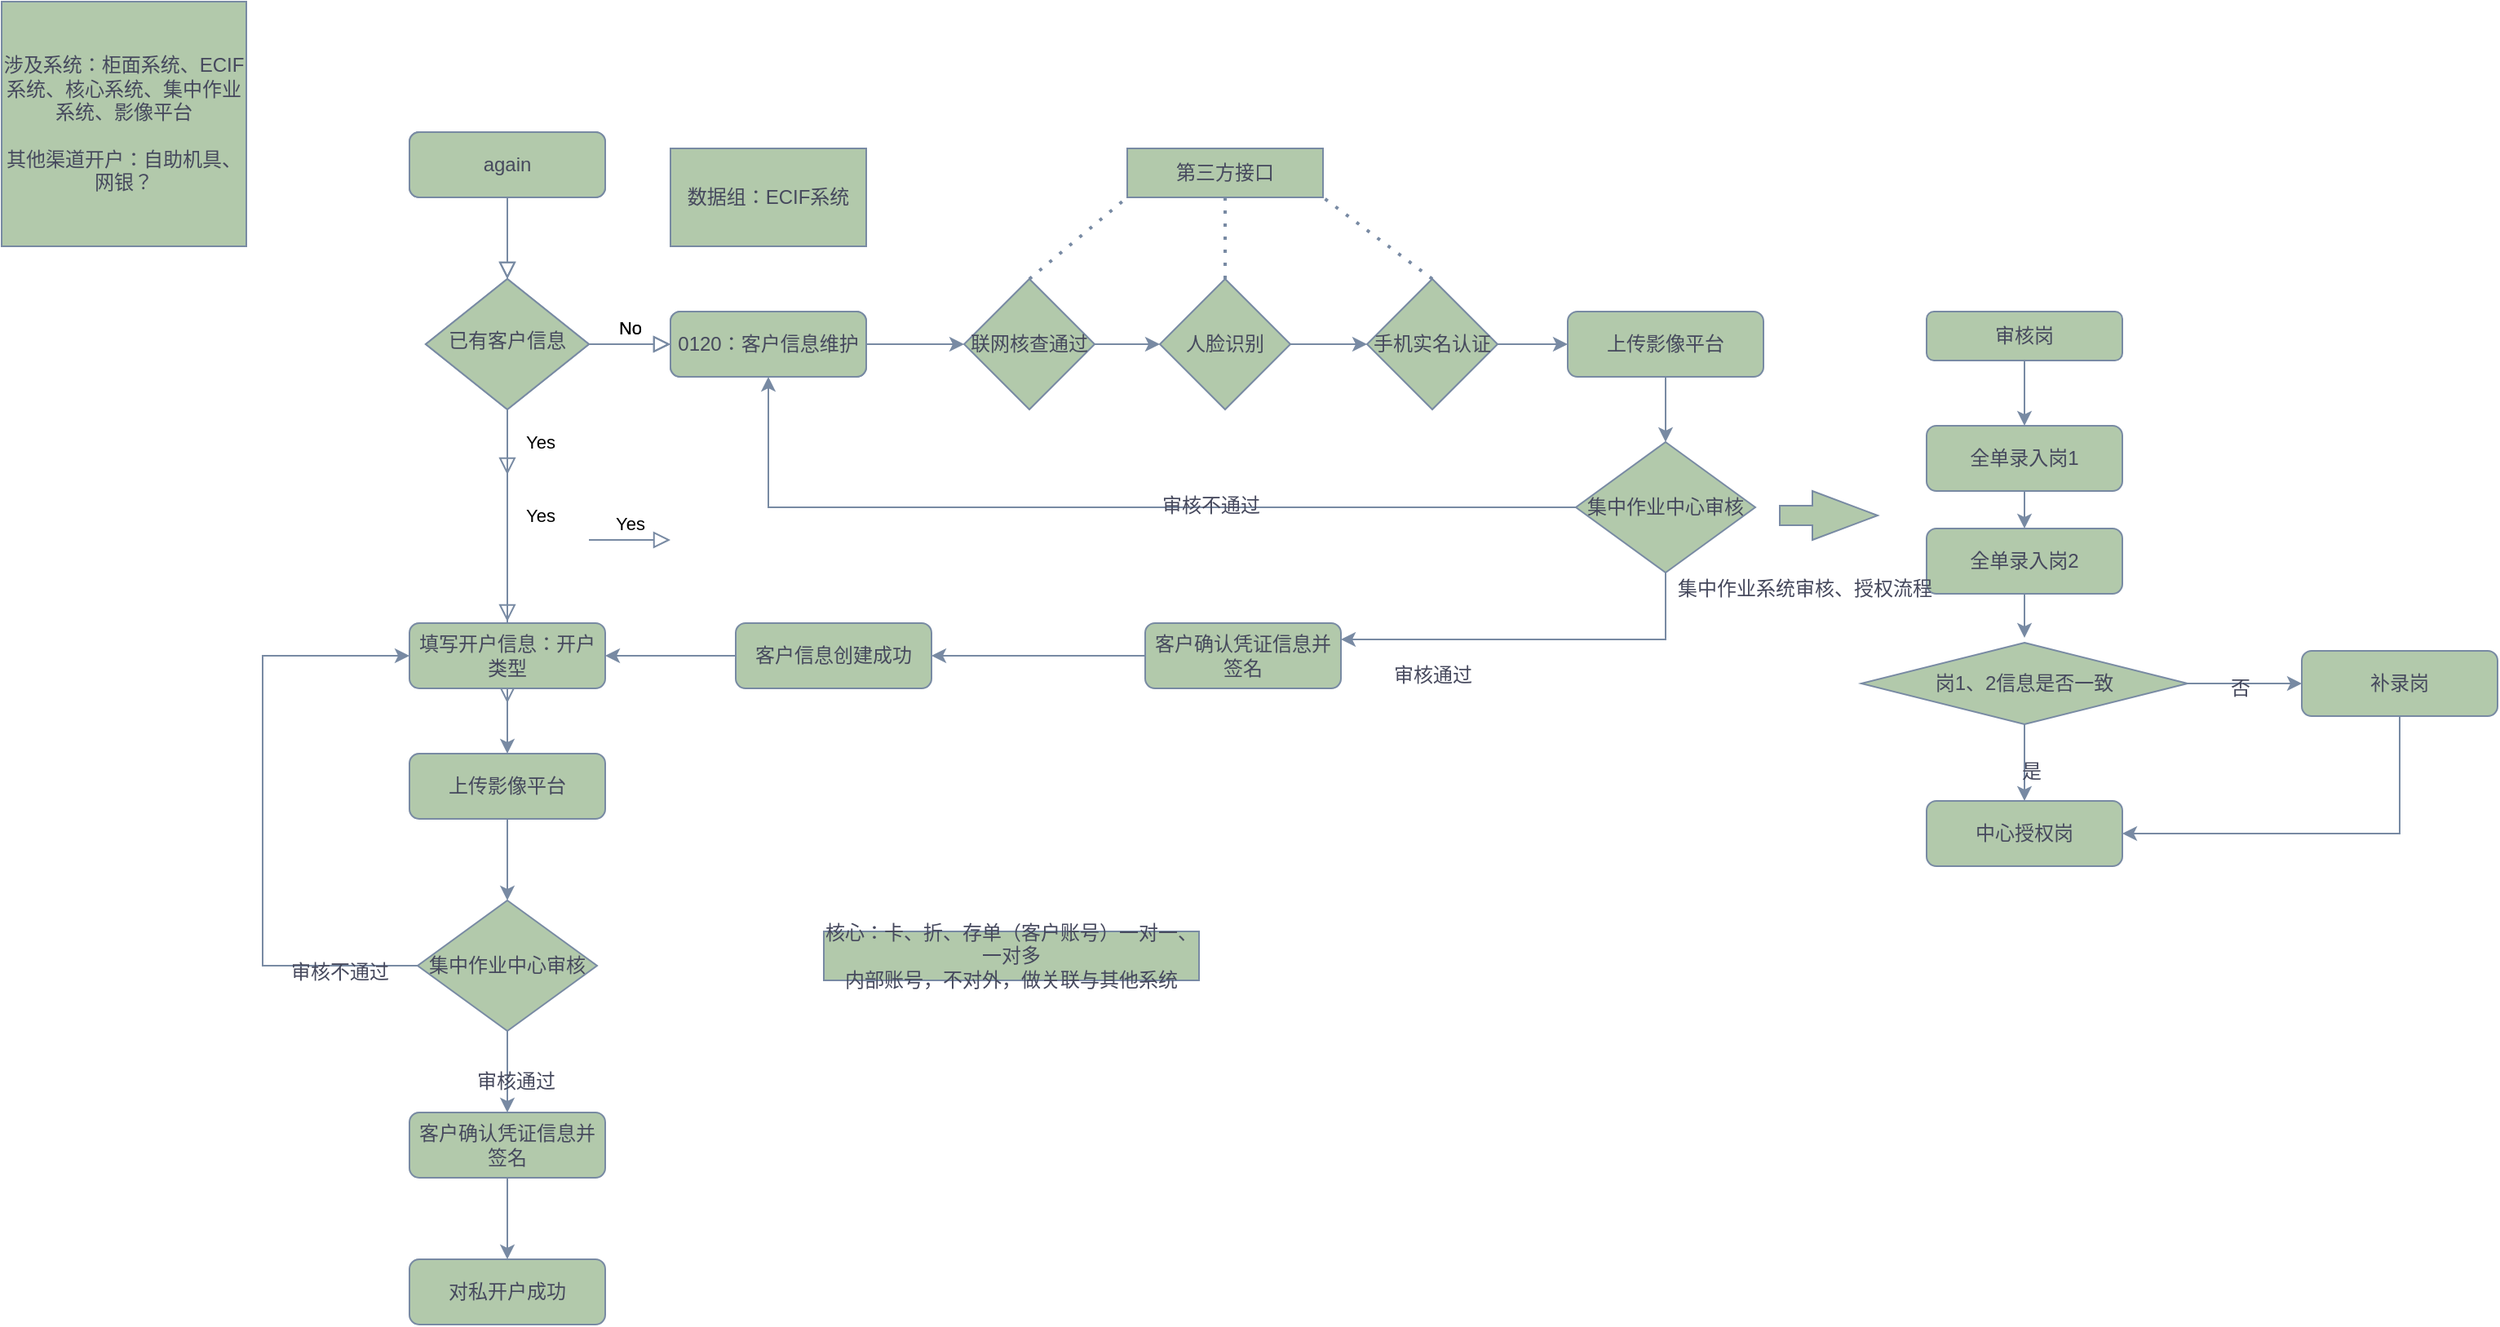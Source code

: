 <mxfile version="25.0.1">
  <diagram id="C5RBs43oDa-KdzZeNtuy" name="Page-1">
    <mxGraphModel dx="1853" dy="421" grid="1" gridSize="10" guides="1" tooltips="1" connect="1" arrows="1" fold="1" page="1" pageScale="1" pageWidth="827" pageHeight="1169" math="0" shadow="0">
      <root>
        <mxCell id="WIyWlLk6GJQsqaUBKTNV-0" />
        <mxCell id="WIyWlLk6GJQsqaUBKTNV-1" parent="WIyWlLk6GJQsqaUBKTNV-0" />
        <mxCell id="WIyWlLk6GJQsqaUBKTNV-2" value="" style="rounded=0;html=1;jettySize=auto;orthogonalLoop=1;fontSize=11;endArrow=block;endFill=0;endSize=8;strokeWidth=1;shadow=0;labelBackgroundColor=none;edgeStyle=orthogonalEdgeStyle;strokeColor=#788AA3;fontColor=default;" parent="WIyWlLk6GJQsqaUBKTNV-1" source="WIyWlLk6GJQsqaUBKTNV-3" target="WIyWlLk6GJQsqaUBKTNV-6" edge="1">
          <mxGeometry relative="1" as="geometry" />
        </mxCell>
        <mxCell id="WIyWlLk6GJQsqaUBKTNV-3" value="Lamp doesn&#39;t work" style="rounded=1;whiteSpace=wrap;html=1;fontSize=12;glass=0;strokeWidth=1;shadow=0;labelBackgroundColor=none;fillColor=#B2C9AB;strokeColor=#788AA3;fontColor=#46495D;" parent="WIyWlLk6GJQsqaUBKTNV-1" vertex="1">
          <mxGeometry x="160" y="80" width="120" height="40" as="geometry" />
        </mxCell>
        <mxCell id="WIyWlLk6GJQsqaUBKTNV-4" value="Yes" style="rounded=0;html=1;jettySize=auto;orthogonalLoop=1;fontSize=11;endArrow=block;endFill=0;endSize=8;strokeWidth=1;shadow=0;labelBackgroundColor=none;edgeStyle=orthogonalEdgeStyle;strokeColor=#788AA3;fontColor=default;" parent="WIyWlLk6GJQsqaUBKTNV-1" source="WIyWlLk6GJQsqaUBKTNV-6" edge="1">
          <mxGeometry y="20" relative="1" as="geometry">
            <mxPoint as="offset" />
            <mxPoint x="220" y="290" as="targetPoint" />
          </mxGeometry>
        </mxCell>
        <mxCell id="WIyWlLk6GJQsqaUBKTNV-5" value="No" style="edgeStyle=orthogonalEdgeStyle;rounded=0;html=1;jettySize=auto;orthogonalLoop=1;fontSize=11;endArrow=block;endFill=0;endSize=8;strokeWidth=1;shadow=0;labelBackgroundColor=none;strokeColor=#788AA3;fontColor=default;" parent="WIyWlLk6GJQsqaUBKTNV-1" source="WIyWlLk6GJQsqaUBKTNV-6" target="WIyWlLk6GJQsqaUBKTNV-7" edge="1">
          <mxGeometry y="10" relative="1" as="geometry">
            <mxPoint as="offset" />
          </mxGeometry>
        </mxCell>
        <mxCell id="WIyWlLk6GJQsqaUBKTNV-6" value="Lamp&lt;br&gt;plugged in?" style="rhombus;whiteSpace=wrap;html=1;shadow=0;fontFamily=Helvetica;fontSize=12;align=center;strokeWidth=1;spacing=6;spacingTop=-4;labelBackgroundColor=none;fillColor=#B2C9AB;strokeColor=#788AA3;fontColor=#46495D;" parent="WIyWlLk6GJQsqaUBKTNV-1" vertex="1">
          <mxGeometry x="170" y="170" width="100" height="80" as="geometry" />
        </mxCell>
        <mxCell id="WIyWlLk6GJQsqaUBKTNV-7" value="Plug in lamp" style="rounded=1;whiteSpace=wrap;html=1;fontSize=12;glass=0;strokeWidth=1;shadow=0;labelBackgroundColor=none;fillColor=#B2C9AB;strokeColor=#788AA3;fontColor=#46495D;" parent="WIyWlLk6GJQsqaUBKTNV-1" vertex="1">
          <mxGeometry x="320" y="190" width="120" height="40" as="geometry" />
        </mxCell>
        <mxCell id="WIyWlLk6GJQsqaUBKTNV-8" value="No" style="rounded=0;html=1;jettySize=auto;orthogonalLoop=1;fontSize=11;endArrow=block;endFill=0;endSize=8;strokeWidth=1;shadow=0;labelBackgroundColor=none;edgeStyle=orthogonalEdgeStyle;strokeColor=#788AA3;fontColor=default;" parent="WIyWlLk6GJQsqaUBKTNV-1" edge="1">
          <mxGeometry x="0.333" y="20" relative="1" as="geometry">
            <mxPoint as="offset" />
            <mxPoint x="220" y="370" as="sourcePoint" />
            <mxPoint x="220" y="430" as="targetPoint" />
          </mxGeometry>
        </mxCell>
        <mxCell id="WIyWlLk6GJQsqaUBKTNV-9" value="Yes" style="edgeStyle=orthogonalEdgeStyle;rounded=0;html=1;jettySize=auto;orthogonalLoop=1;fontSize=11;endArrow=block;endFill=0;endSize=8;strokeWidth=1;shadow=0;labelBackgroundColor=none;strokeColor=#788AA3;fontColor=default;" parent="WIyWlLk6GJQsqaUBKTNV-1" edge="1">
          <mxGeometry y="10" relative="1" as="geometry">
            <mxPoint as="offset" />
            <mxPoint x="270" y="330" as="sourcePoint" />
            <mxPoint x="320" y="330" as="targetPoint" />
          </mxGeometry>
        </mxCell>
        <mxCell id="YqYcUAopvHvmNUxCHAHt-0" value="" style="rounded=0;html=1;jettySize=auto;orthogonalLoop=1;fontSize=11;endArrow=block;endFill=0;endSize=8;strokeWidth=1;shadow=0;labelBackgroundColor=none;edgeStyle=orthogonalEdgeStyle;strokeColor=#788AA3;fontColor=default;" parent="WIyWlLk6GJQsqaUBKTNV-1" source="YqYcUAopvHvmNUxCHAHt-1" target="YqYcUAopvHvmNUxCHAHt-4" edge="1">
          <mxGeometry relative="1" as="geometry" />
        </mxCell>
        <mxCell id="YqYcUAopvHvmNUxCHAHt-1" value="again" style="rounded=1;whiteSpace=wrap;html=1;fontSize=12;glass=0;strokeWidth=1;shadow=0;labelBackgroundColor=none;fillColor=#B2C9AB;strokeColor=#788AA3;fontColor=#46495D;" parent="WIyWlLk6GJQsqaUBKTNV-1" vertex="1">
          <mxGeometry x="160" y="80" width="120" height="40" as="geometry" />
        </mxCell>
        <mxCell id="YqYcUAopvHvmNUxCHAHt-2" value="Yes" style="rounded=0;html=1;jettySize=auto;orthogonalLoop=1;fontSize=11;endArrow=block;endFill=0;endSize=8;strokeWidth=1;shadow=0;labelBackgroundColor=none;edgeStyle=orthogonalEdgeStyle;strokeColor=#788AA3;fontColor=default;" parent="WIyWlLk6GJQsqaUBKTNV-1" source="YqYcUAopvHvmNUxCHAHt-4" edge="1">
          <mxGeometry y="20" relative="1" as="geometry">
            <mxPoint as="offset" />
            <mxPoint x="220" y="380" as="targetPoint" />
          </mxGeometry>
        </mxCell>
        <mxCell id="YqYcUAopvHvmNUxCHAHt-3" value="No" style="edgeStyle=orthogonalEdgeStyle;rounded=0;html=1;jettySize=auto;orthogonalLoop=1;fontSize=11;endArrow=block;endFill=0;endSize=8;strokeWidth=1;shadow=0;labelBackgroundColor=none;strokeColor=#788AA3;fontColor=default;" parent="WIyWlLk6GJQsqaUBKTNV-1" source="YqYcUAopvHvmNUxCHAHt-4" target="YqYcUAopvHvmNUxCHAHt-6" edge="1">
          <mxGeometry y="10" relative="1" as="geometry">
            <mxPoint as="offset" />
          </mxGeometry>
        </mxCell>
        <mxCell id="YqYcUAopvHvmNUxCHAHt-4" value="已有客户信息" style="rhombus;whiteSpace=wrap;html=1;shadow=0;fontFamily=Helvetica;fontSize=12;align=center;strokeWidth=1;spacing=6;spacingTop=-4;labelBackgroundColor=none;fillColor=#B2C9AB;strokeColor=#788AA3;fontColor=#46495D;" parent="WIyWlLk6GJQsqaUBKTNV-1" vertex="1">
          <mxGeometry x="170" y="170" width="100" height="80" as="geometry" />
        </mxCell>
        <mxCell id="YqYcUAopvHvmNUxCHAHt-5" style="edgeStyle=orthogonalEdgeStyle;rounded=0;orthogonalLoop=1;jettySize=auto;html=1;exitX=1;exitY=0.5;exitDx=0;exitDy=0;labelBackgroundColor=none;strokeColor=#788AA3;fontColor=default;" parent="WIyWlLk6GJQsqaUBKTNV-1" source="YqYcUAopvHvmNUxCHAHt-6" target="YqYcUAopvHvmNUxCHAHt-12" edge="1">
          <mxGeometry relative="1" as="geometry" />
        </mxCell>
        <mxCell id="YqYcUAopvHvmNUxCHAHt-6" value="0120：客户信息维护" style="rounded=1;whiteSpace=wrap;html=1;fontSize=12;glass=0;strokeWidth=1;shadow=0;labelBackgroundColor=none;fillColor=#B2C9AB;strokeColor=#788AA3;fontColor=#46495D;" parent="WIyWlLk6GJQsqaUBKTNV-1" vertex="1">
          <mxGeometry x="320" y="190" width="120" height="40" as="geometry" />
        </mxCell>
        <mxCell id="YqYcUAopvHvmNUxCHAHt-7" style="edgeStyle=orthogonalEdgeStyle;rounded=0;orthogonalLoop=1;jettySize=auto;html=1;entryX=0.5;entryY=0;entryDx=0;entryDy=0;labelBackgroundColor=none;strokeColor=#788AA3;fontColor=default;" parent="WIyWlLk6GJQsqaUBKTNV-1" source="YqYcUAopvHvmNUxCHAHt-8" target="YqYcUAopvHvmNUxCHAHt-22" edge="1">
          <mxGeometry relative="1" as="geometry" />
        </mxCell>
        <mxCell id="YqYcUAopvHvmNUxCHAHt-8" value="上传影像平台" style="rounded=1;whiteSpace=wrap;html=1;fontSize=12;glass=0;strokeWidth=1;shadow=0;labelBackgroundColor=none;fillColor=#B2C9AB;strokeColor=#788AA3;fontColor=#46495D;" parent="WIyWlLk6GJQsqaUBKTNV-1" vertex="1">
          <mxGeometry x="870" y="190" width="120" height="40" as="geometry" />
        </mxCell>
        <mxCell id="YqYcUAopvHvmNUxCHAHt-9" style="edgeStyle=orthogonalEdgeStyle;rounded=0;orthogonalLoop=1;jettySize=auto;html=1;exitX=0.5;exitY=1;exitDx=0;exitDy=0;entryX=0.5;entryY=0;entryDx=0;entryDy=0;labelBackgroundColor=none;strokeColor=#788AA3;fontColor=default;" parent="WIyWlLk6GJQsqaUBKTNV-1" source="YqYcUAopvHvmNUxCHAHt-10" target="YqYcUAopvHvmNUxCHAHt-40" edge="1">
          <mxGeometry relative="1" as="geometry" />
        </mxCell>
        <mxCell id="YqYcUAopvHvmNUxCHAHt-10" value="填写开户信息：开户类型" style="rounded=1;whiteSpace=wrap;html=1;fontSize=12;glass=0;strokeWidth=1;shadow=0;labelBackgroundColor=none;fillColor=#B2C9AB;strokeColor=#788AA3;fontColor=#46495D;" parent="WIyWlLk6GJQsqaUBKTNV-1" vertex="1">
          <mxGeometry x="160" y="381" width="120" height="40" as="geometry" />
        </mxCell>
        <mxCell id="YqYcUAopvHvmNUxCHAHt-11" style="edgeStyle=orthogonalEdgeStyle;rounded=0;orthogonalLoop=1;jettySize=auto;html=1;exitX=1;exitY=0.5;exitDx=0;exitDy=0;entryX=0;entryY=0.5;entryDx=0;entryDy=0;labelBackgroundColor=none;strokeColor=#788AA3;fontColor=default;" parent="WIyWlLk6GJQsqaUBKTNV-1" source="YqYcUAopvHvmNUxCHAHt-12" target="YqYcUAopvHvmNUxCHAHt-14" edge="1">
          <mxGeometry relative="1" as="geometry" />
        </mxCell>
        <mxCell id="YqYcUAopvHvmNUxCHAHt-12" value="联网核查通过" style="rhombus;whiteSpace=wrap;html=1;labelBackgroundColor=none;fillColor=#B2C9AB;strokeColor=#788AA3;fontColor=#46495D;" parent="WIyWlLk6GJQsqaUBKTNV-1" vertex="1">
          <mxGeometry x="500" y="170" width="80" height="80" as="geometry" />
        </mxCell>
        <mxCell id="YqYcUAopvHvmNUxCHAHt-13" style="edgeStyle=orthogonalEdgeStyle;rounded=0;orthogonalLoop=1;jettySize=auto;html=1;exitX=1;exitY=0.5;exitDx=0;exitDy=0;entryX=0;entryY=0.5;entryDx=0;entryDy=0;labelBackgroundColor=none;strokeColor=#788AA3;fontColor=default;" parent="WIyWlLk6GJQsqaUBKTNV-1" source="YqYcUAopvHvmNUxCHAHt-14" target="YqYcUAopvHvmNUxCHAHt-16" edge="1">
          <mxGeometry relative="1" as="geometry" />
        </mxCell>
        <mxCell id="YqYcUAopvHvmNUxCHAHt-14" value="人脸识别" style="rhombus;whiteSpace=wrap;html=1;labelBackgroundColor=none;fillColor=#B2C9AB;strokeColor=#788AA3;fontColor=#46495D;" parent="WIyWlLk6GJQsqaUBKTNV-1" vertex="1">
          <mxGeometry x="620" y="170" width="80" height="80" as="geometry" />
        </mxCell>
        <mxCell id="YqYcUAopvHvmNUxCHAHt-15" style="edgeStyle=orthogonalEdgeStyle;rounded=0;orthogonalLoop=1;jettySize=auto;html=1;labelBackgroundColor=none;strokeColor=#788AA3;fontColor=default;" parent="WIyWlLk6GJQsqaUBKTNV-1" source="YqYcUAopvHvmNUxCHAHt-16" target="YqYcUAopvHvmNUxCHAHt-8" edge="1">
          <mxGeometry relative="1" as="geometry" />
        </mxCell>
        <mxCell id="YqYcUAopvHvmNUxCHAHt-16" value="手机实名认证" style="rhombus;whiteSpace=wrap;html=1;labelBackgroundColor=none;fillColor=#B2C9AB;strokeColor=#788AA3;fontColor=#46495D;" parent="WIyWlLk6GJQsqaUBKTNV-1" vertex="1">
          <mxGeometry x="747" y="170" width="80" height="80" as="geometry" />
        </mxCell>
        <mxCell id="YqYcUAopvHvmNUxCHAHt-17" value="数据组：ECIF系统" style="rounded=0;whiteSpace=wrap;html=1;labelBackgroundColor=none;fillColor=#B2C9AB;strokeColor=#788AA3;fontColor=#46495D;" parent="WIyWlLk6GJQsqaUBKTNV-1" vertex="1">
          <mxGeometry x="320" y="90" width="120" height="60" as="geometry" />
        </mxCell>
        <mxCell id="YqYcUAopvHvmNUxCHAHt-18" value="第三方接口" style="rounded=0;whiteSpace=wrap;html=1;labelBackgroundColor=none;fillColor=#B2C9AB;strokeColor=#788AA3;fontColor=#46495D;" parent="WIyWlLk6GJQsqaUBKTNV-1" vertex="1">
          <mxGeometry x="600" y="90" width="120" height="30" as="geometry" />
        </mxCell>
        <mxCell id="YqYcUAopvHvmNUxCHAHt-19" value="核心：卡、折、存单（客户账号）一对一、一对多&lt;br&gt;内部账号，不对外，做关联与其他系统" style="rounded=0;whiteSpace=wrap;html=1;labelBackgroundColor=none;fillColor=#B2C9AB;strokeColor=#788AA3;fontColor=#46495D;" parent="WIyWlLk6GJQsqaUBKTNV-1" vertex="1">
          <mxGeometry x="414" y="570" width="230" height="30" as="geometry" />
        </mxCell>
        <mxCell id="YqYcUAopvHvmNUxCHAHt-20" style="edgeStyle=orthogonalEdgeStyle;rounded=0;orthogonalLoop=1;jettySize=auto;html=1;entryX=0.5;entryY=1;entryDx=0;entryDy=0;labelBackgroundColor=none;strokeColor=#788AA3;fontColor=default;" parent="WIyWlLk6GJQsqaUBKTNV-1" source="YqYcUAopvHvmNUxCHAHt-22" target="YqYcUAopvHvmNUxCHAHt-6" edge="1">
          <mxGeometry relative="1" as="geometry" />
        </mxCell>
        <mxCell id="YqYcUAopvHvmNUxCHAHt-21" style="edgeStyle=orthogonalEdgeStyle;rounded=0;orthogonalLoop=1;jettySize=auto;html=1;exitX=0.5;exitY=1;exitDx=0;exitDy=0;entryX=1;entryY=0.25;entryDx=0;entryDy=0;labelBackgroundColor=none;strokeColor=#788AA3;fontColor=default;" parent="WIyWlLk6GJQsqaUBKTNV-1" source="YqYcUAopvHvmNUxCHAHt-22" target="YqYcUAopvHvmNUxCHAHt-52" edge="1">
          <mxGeometry relative="1" as="geometry">
            <mxPoint x="400" y="530" as="targetPoint" />
          </mxGeometry>
        </mxCell>
        <mxCell id="YqYcUAopvHvmNUxCHAHt-22" value="集中作业中心审核" style="rhombus;whiteSpace=wrap;html=1;labelBackgroundColor=none;fillColor=#B2C9AB;strokeColor=#788AA3;fontColor=#46495D;" parent="WIyWlLk6GJQsqaUBKTNV-1" vertex="1">
          <mxGeometry x="875" y="270" width="110" height="80" as="geometry" />
        </mxCell>
        <mxCell id="YqYcUAopvHvmNUxCHAHt-23" value="审核不通过" style="text;html=1;align=center;verticalAlign=middle;resizable=0;points=[];autosize=1;labelBackgroundColor=none;fontColor=#46495D;" parent="WIyWlLk6GJQsqaUBKTNV-1" vertex="1">
          <mxGeometry x="611" y="299" width="80" height="20" as="geometry" />
        </mxCell>
        <mxCell id="YqYcUAopvHvmNUxCHAHt-24" value="审核通过" style="text;html=1;align=center;verticalAlign=middle;resizable=0;points=[];autosize=1;labelBackgroundColor=none;fontColor=#46495D;" parent="WIyWlLk6GJQsqaUBKTNV-1" vertex="1">
          <mxGeometry x="757" y="403" width="60" height="20" as="geometry" />
        </mxCell>
        <mxCell id="YqYcUAopvHvmNUxCHAHt-25" style="edgeStyle=orthogonalEdgeStyle;rounded=0;orthogonalLoop=1;jettySize=auto;html=1;entryX=0.5;entryY=0;entryDx=0;entryDy=0;labelBackgroundColor=none;strokeColor=#788AA3;fontColor=default;" parent="WIyWlLk6GJQsqaUBKTNV-1" source="YqYcUAopvHvmNUxCHAHt-26" target="YqYcUAopvHvmNUxCHAHt-28" edge="1">
          <mxGeometry relative="1" as="geometry" />
        </mxCell>
        <mxCell id="YqYcUAopvHvmNUxCHAHt-26" value="审核岗" style="rounded=1;whiteSpace=wrap;html=1;fontSize=12;glass=0;strokeWidth=1;shadow=0;labelBackgroundColor=none;fillColor=#B2C9AB;strokeColor=#788AA3;fontColor=#46495D;" parent="WIyWlLk6GJQsqaUBKTNV-1" vertex="1">
          <mxGeometry x="1090" y="190" width="120" height="30" as="geometry" />
        </mxCell>
        <mxCell id="YqYcUAopvHvmNUxCHAHt-27" style="edgeStyle=orthogonalEdgeStyle;rounded=0;orthogonalLoop=1;jettySize=auto;html=1;entryX=0.5;entryY=0;entryDx=0;entryDy=0;labelBackgroundColor=none;strokeColor=#788AA3;fontColor=default;" parent="WIyWlLk6GJQsqaUBKTNV-1" source="YqYcUAopvHvmNUxCHAHt-28" target="YqYcUAopvHvmNUxCHAHt-30" edge="1">
          <mxGeometry relative="1" as="geometry" />
        </mxCell>
        <mxCell id="YqYcUAopvHvmNUxCHAHt-28" value="全单录入岗1" style="rounded=1;whiteSpace=wrap;html=1;fontSize=12;glass=0;strokeWidth=1;shadow=0;labelBackgroundColor=none;fillColor=#B2C9AB;strokeColor=#788AA3;fontColor=#46495D;" parent="WIyWlLk6GJQsqaUBKTNV-1" vertex="1">
          <mxGeometry x="1090" y="260" width="120" height="40" as="geometry" />
        </mxCell>
        <mxCell id="YqYcUAopvHvmNUxCHAHt-29" style="edgeStyle=orthogonalEdgeStyle;rounded=0;orthogonalLoop=1;jettySize=auto;html=1;labelBackgroundColor=none;strokeColor=#788AA3;fontColor=default;" parent="WIyWlLk6GJQsqaUBKTNV-1" source="YqYcUAopvHvmNUxCHAHt-30" edge="1">
          <mxGeometry relative="1" as="geometry">
            <mxPoint x="1150" y="390" as="targetPoint" />
          </mxGeometry>
        </mxCell>
        <mxCell id="YqYcUAopvHvmNUxCHAHt-30" value="全单录入岗2" style="rounded=1;whiteSpace=wrap;html=1;fontSize=12;glass=0;strokeWidth=1;shadow=0;labelBackgroundColor=none;fillColor=#B2C9AB;strokeColor=#788AA3;fontColor=#46495D;" parent="WIyWlLk6GJQsqaUBKTNV-1" vertex="1">
          <mxGeometry x="1090" y="323" width="120" height="40" as="geometry" />
        </mxCell>
        <mxCell id="YqYcUAopvHvmNUxCHAHt-31" value="中心授权岗" style="rounded=1;whiteSpace=wrap;html=1;fontSize=12;glass=0;strokeWidth=1;shadow=0;labelBackgroundColor=none;fillColor=#B2C9AB;strokeColor=#788AA3;fontColor=#46495D;" parent="WIyWlLk6GJQsqaUBKTNV-1" vertex="1">
          <mxGeometry x="1090" y="490" width="120" height="40" as="geometry" />
        </mxCell>
        <mxCell id="YqYcUAopvHvmNUxCHAHt-32" style="edgeStyle=orthogonalEdgeStyle;rounded=0;orthogonalLoop=1;jettySize=auto;html=1;entryX=0.5;entryY=0;entryDx=0;entryDy=0;labelBackgroundColor=none;strokeColor=#788AA3;fontColor=default;" parent="WIyWlLk6GJQsqaUBKTNV-1" source="YqYcUAopvHvmNUxCHAHt-34" target="YqYcUAopvHvmNUxCHAHt-31" edge="1">
          <mxGeometry relative="1" as="geometry" />
        </mxCell>
        <mxCell id="YqYcUAopvHvmNUxCHAHt-33" style="edgeStyle=orthogonalEdgeStyle;rounded=0;orthogonalLoop=1;jettySize=auto;html=1;entryX=0;entryY=0.5;entryDx=0;entryDy=0;labelBackgroundColor=none;strokeColor=#788AA3;fontColor=default;" parent="WIyWlLk6GJQsqaUBKTNV-1" source="YqYcUAopvHvmNUxCHAHt-34" target="YqYcUAopvHvmNUxCHAHt-37" edge="1">
          <mxGeometry relative="1" as="geometry" />
        </mxCell>
        <mxCell id="YqYcUAopvHvmNUxCHAHt-34" value="岗1、2信息是否一致" style="rhombus;whiteSpace=wrap;html=1;labelBackgroundColor=none;fillColor=#B2C9AB;strokeColor=#788AA3;fontColor=#46495D;" parent="WIyWlLk6GJQsqaUBKTNV-1" vertex="1">
          <mxGeometry x="1050" y="393" width="200" height="50" as="geometry" />
        </mxCell>
        <mxCell id="YqYcUAopvHvmNUxCHAHt-35" value="是" style="text;html=1;align=center;verticalAlign=middle;resizable=0;points=[];autosize=1;labelBackgroundColor=none;fontColor=#46495D;" parent="WIyWlLk6GJQsqaUBKTNV-1" vertex="1">
          <mxGeometry x="1139" y="462" width="30" height="20" as="geometry" />
        </mxCell>
        <mxCell id="YqYcUAopvHvmNUxCHAHt-36" style="edgeStyle=orthogonalEdgeStyle;rounded=0;orthogonalLoop=1;jettySize=auto;html=1;exitX=0.5;exitY=1;exitDx=0;exitDy=0;entryX=1;entryY=0.5;entryDx=0;entryDy=0;labelBackgroundColor=none;strokeColor=#788AA3;fontColor=default;" parent="WIyWlLk6GJQsqaUBKTNV-1" source="YqYcUAopvHvmNUxCHAHt-37" target="YqYcUAopvHvmNUxCHAHt-31" edge="1">
          <mxGeometry relative="1" as="geometry">
            <mxPoint x="1230" y="520" as="targetPoint" />
          </mxGeometry>
        </mxCell>
        <mxCell id="YqYcUAopvHvmNUxCHAHt-37" value="补录岗" style="rounded=1;whiteSpace=wrap;html=1;fontSize=12;glass=0;strokeWidth=1;shadow=0;labelBackgroundColor=none;fillColor=#B2C9AB;strokeColor=#788AA3;fontColor=#46495D;" parent="WIyWlLk6GJQsqaUBKTNV-1" vertex="1">
          <mxGeometry x="1320" y="398" width="120" height="40" as="geometry" />
        </mxCell>
        <mxCell id="YqYcUAopvHvmNUxCHAHt-38" value="否" style="text;html=1;align=center;verticalAlign=middle;resizable=0;points=[];autosize=1;labelBackgroundColor=none;fontColor=#46495D;" parent="WIyWlLk6GJQsqaUBKTNV-1" vertex="1">
          <mxGeometry x="1267" y="411" width="30" height="20" as="geometry" />
        </mxCell>
        <mxCell id="YqYcUAopvHvmNUxCHAHt-39" style="edgeStyle=orthogonalEdgeStyle;rounded=0;orthogonalLoop=1;jettySize=auto;html=1;exitX=0.5;exitY=1;exitDx=0;exitDy=0;entryX=0.5;entryY=0;entryDx=0;entryDy=0;labelBackgroundColor=none;strokeColor=#788AA3;fontColor=default;" parent="WIyWlLk6GJQsqaUBKTNV-1" source="YqYcUAopvHvmNUxCHAHt-40" target="YqYcUAopvHvmNUxCHAHt-43" edge="1">
          <mxGeometry relative="1" as="geometry" />
        </mxCell>
        <mxCell id="YqYcUAopvHvmNUxCHAHt-40" value="上传影像平台" style="rounded=1;whiteSpace=wrap;html=1;fontSize=12;glass=0;strokeWidth=1;shadow=0;labelBackgroundColor=none;fillColor=#B2C9AB;strokeColor=#788AA3;fontColor=#46495D;" parent="WIyWlLk6GJQsqaUBKTNV-1" vertex="1">
          <mxGeometry x="160" y="461" width="120" height="40" as="geometry" />
        </mxCell>
        <mxCell id="YqYcUAopvHvmNUxCHAHt-41" style="edgeStyle=orthogonalEdgeStyle;rounded=0;orthogonalLoop=1;jettySize=auto;html=1;exitX=0.5;exitY=1;exitDx=0;exitDy=0;entryX=0.5;entryY=0;entryDx=0;entryDy=0;labelBackgroundColor=none;strokeColor=#788AA3;fontColor=default;" parent="WIyWlLk6GJQsqaUBKTNV-1" source="YqYcUAopvHvmNUxCHAHt-43" target="YqYcUAopvHvmNUxCHAHt-46" edge="1">
          <mxGeometry relative="1" as="geometry" />
        </mxCell>
        <mxCell id="YqYcUAopvHvmNUxCHAHt-42" style="edgeStyle=orthogonalEdgeStyle;rounded=0;orthogonalLoop=1;jettySize=auto;html=1;entryX=0;entryY=0.5;entryDx=0;entryDy=0;labelBackgroundColor=none;strokeColor=#788AA3;fontColor=default;" parent="WIyWlLk6GJQsqaUBKTNV-1" source="YqYcUAopvHvmNUxCHAHt-43" target="YqYcUAopvHvmNUxCHAHt-10" edge="1">
          <mxGeometry relative="1" as="geometry">
            <Array as="points">
              <mxPoint x="70" y="591" />
              <mxPoint x="70" y="401" />
            </Array>
          </mxGeometry>
        </mxCell>
        <mxCell id="YqYcUAopvHvmNUxCHAHt-43" value="集中作业中心审核" style="rhombus;whiteSpace=wrap;html=1;labelBackgroundColor=none;fillColor=#B2C9AB;strokeColor=#788AA3;fontColor=#46495D;" parent="WIyWlLk6GJQsqaUBKTNV-1" vertex="1">
          <mxGeometry x="165" y="551" width="110" height="80" as="geometry" />
        </mxCell>
        <mxCell id="YqYcUAopvHvmNUxCHAHt-44" value="对私开户成功" style="rounded=1;whiteSpace=wrap;html=1;fontSize=12;glass=0;strokeWidth=1;shadow=0;labelBackgroundColor=none;fillColor=#B2C9AB;strokeColor=#788AA3;fontColor=#46495D;" parent="WIyWlLk6GJQsqaUBKTNV-1" vertex="1">
          <mxGeometry x="160" y="771" width="120" height="40" as="geometry" />
        </mxCell>
        <mxCell id="YqYcUAopvHvmNUxCHAHt-45" style="edgeStyle=orthogonalEdgeStyle;rounded=0;orthogonalLoop=1;jettySize=auto;html=1;entryX=0.5;entryY=0;entryDx=0;entryDy=0;labelBackgroundColor=none;strokeColor=#788AA3;fontColor=default;" parent="WIyWlLk6GJQsqaUBKTNV-1" source="YqYcUAopvHvmNUxCHAHt-46" target="YqYcUAopvHvmNUxCHAHt-44" edge="1">
          <mxGeometry relative="1" as="geometry" />
        </mxCell>
        <mxCell id="YqYcUAopvHvmNUxCHAHt-46" value="客户确认凭证信息并签名" style="rounded=1;whiteSpace=wrap;html=1;fontSize=12;glass=0;strokeWidth=1;shadow=0;labelBackgroundColor=none;fillColor=#B2C9AB;strokeColor=#788AA3;fontColor=#46495D;" parent="WIyWlLk6GJQsqaUBKTNV-1" vertex="1">
          <mxGeometry x="160" y="681" width="120" height="40" as="geometry" />
        </mxCell>
        <mxCell id="YqYcUAopvHvmNUxCHAHt-47" value="审核通过" style="text;html=1;align=center;verticalAlign=middle;resizable=0;points=[];autosize=1;labelBackgroundColor=none;fontColor=#46495D;" parent="WIyWlLk6GJQsqaUBKTNV-1" vertex="1">
          <mxGeometry x="195" y="652" width="60" height="20" as="geometry" />
        </mxCell>
        <mxCell id="YqYcUAopvHvmNUxCHAHt-48" value="审核不通过" style="text;html=1;align=center;verticalAlign=middle;resizable=0;points=[];autosize=1;labelBackgroundColor=none;fontColor=#46495D;" parent="WIyWlLk6GJQsqaUBKTNV-1" vertex="1">
          <mxGeometry x="77" y="585" width="80" height="20" as="geometry" />
        </mxCell>
        <mxCell id="YqYcUAopvHvmNUxCHAHt-49" style="edgeStyle=orthogonalEdgeStyle;rounded=0;orthogonalLoop=1;jettySize=auto;html=1;entryX=1;entryY=0.5;entryDx=0;entryDy=0;labelBackgroundColor=none;strokeColor=#788AA3;fontColor=default;" parent="WIyWlLk6GJQsqaUBKTNV-1" source="YqYcUAopvHvmNUxCHAHt-50" target="YqYcUAopvHvmNUxCHAHt-10" edge="1">
          <mxGeometry relative="1" as="geometry">
            <mxPoint x="290" y="401" as="targetPoint" />
          </mxGeometry>
        </mxCell>
        <mxCell id="YqYcUAopvHvmNUxCHAHt-50" value="客户信息创建成功" style="rounded=1;whiteSpace=wrap;html=1;fontSize=12;glass=0;strokeWidth=1;shadow=0;labelBackgroundColor=none;fillColor=#B2C9AB;strokeColor=#788AA3;fontColor=#46495D;" parent="WIyWlLk6GJQsqaUBKTNV-1" vertex="1">
          <mxGeometry x="360" y="381" width="120" height="40" as="geometry" />
        </mxCell>
        <mxCell id="YqYcUAopvHvmNUxCHAHt-51" style="edgeStyle=orthogonalEdgeStyle;rounded=0;orthogonalLoop=1;jettySize=auto;html=1;entryX=1;entryY=0.5;entryDx=0;entryDy=0;labelBackgroundColor=none;strokeColor=#788AA3;fontColor=default;" parent="WIyWlLk6GJQsqaUBKTNV-1" source="YqYcUAopvHvmNUxCHAHt-52" target="YqYcUAopvHvmNUxCHAHt-50" edge="1">
          <mxGeometry relative="1" as="geometry">
            <Array as="points">
              <mxPoint x="490" y="401" />
              <mxPoint x="490" y="401" />
            </Array>
          </mxGeometry>
        </mxCell>
        <mxCell id="YqYcUAopvHvmNUxCHAHt-52" value="客户确认凭证信息并签名" style="rounded=1;whiteSpace=wrap;html=1;fontSize=12;glass=0;strokeWidth=1;shadow=0;labelBackgroundColor=none;fillColor=#B2C9AB;strokeColor=#788AA3;fontColor=#46495D;" parent="WIyWlLk6GJQsqaUBKTNV-1" vertex="1">
          <mxGeometry x="611" y="381" width="120" height="40" as="geometry" />
        </mxCell>
        <mxCell id="YqYcUAopvHvmNUxCHAHt-53" value="" style="html=1;shadow=0;dashed=0;align=center;verticalAlign=middle;shape=mxgraph.arrows2.arrow;dy=0.6;dx=40;notch=0;labelBackgroundColor=none;fillColor=#B2C9AB;strokeColor=#788AA3;fontColor=#46495D;" parent="WIyWlLk6GJQsqaUBKTNV-1" vertex="1">
          <mxGeometry x="1000" y="300" width="60" height="30" as="geometry" />
        </mxCell>
        <mxCell id="YqYcUAopvHvmNUxCHAHt-54" value="集中作业系统审核、授权流程" style="text;html=1;align=center;verticalAlign=middle;resizable=0;points=[];autosize=1;labelBackgroundColor=none;fontColor=#46495D;" parent="WIyWlLk6GJQsqaUBKTNV-1" vertex="1">
          <mxGeometry x="930" y="350" width="170" height="20" as="geometry" />
        </mxCell>
        <mxCell id="YqYcUAopvHvmNUxCHAHt-55" value="涉及系统：柜面系统、ECIF系统、核心系统、集中作业系统、影像平台&lt;br&gt;&lt;br&gt;其他渠道开户：自助机具、网银？" style="whiteSpace=wrap;html=1;aspect=fixed;labelBackgroundColor=none;fillColor=#B2C9AB;strokeColor=#788AA3;fontColor=#46495D;" parent="WIyWlLk6GJQsqaUBKTNV-1" vertex="1">
          <mxGeometry x="-90" width="150" height="150" as="geometry" />
        </mxCell>
        <mxCell id="YqYcUAopvHvmNUxCHAHt-56" value="" style="endArrow=none;dashed=1;html=1;dashPattern=1 3;strokeWidth=2;entryX=0;entryY=1;entryDx=0;entryDy=0;labelBackgroundColor=none;strokeColor=#788AA3;fontColor=default;" parent="WIyWlLk6GJQsqaUBKTNV-1" target="YqYcUAopvHvmNUxCHAHt-18" edge="1">
          <mxGeometry width="50" height="50" relative="1" as="geometry">
            <mxPoint x="540" y="170" as="sourcePoint" />
            <mxPoint x="590" y="120" as="targetPoint" />
          </mxGeometry>
        </mxCell>
        <mxCell id="YqYcUAopvHvmNUxCHAHt-57" value="" style="endArrow=none;dashed=1;html=1;dashPattern=1 3;strokeWidth=2;entryX=0.5;entryY=1;entryDx=0;entryDy=0;exitX=0.5;exitY=0;exitDx=0;exitDy=0;labelBackgroundColor=none;strokeColor=#788AA3;fontColor=default;" parent="WIyWlLk6GJQsqaUBKTNV-1" source="YqYcUAopvHvmNUxCHAHt-14" target="YqYcUAopvHvmNUxCHAHt-18" edge="1">
          <mxGeometry width="50" height="50" relative="1" as="geometry">
            <mxPoint x="550" y="180" as="sourcePoint" />
            <mxPoint x="610" y="130" as="targetPoint" />
          </mxGeometry>
        </mxCell>
        <mxCell id="YqYcUAopvHvmNUxCHAHt-58" value="" style="endArrow=none;dashed=1;html=1;dashPattern=1 3;strokeWidth=2;entryX=1;entryY=1;entryDx=0;entryDy=0;exitX=0.5;exitY=0;exitDx=0;exitDy=0;labelBackgroundColor=none;strokeColor=#788AA3;fontColor=default;" parent="WIyWlLk6GJQsqaUBKTNV-1" source="YqYcUAopvHvmNUxCHAHt-16" target="YqYcUAopvHvmNUxCHAHt-18" edge="1">
          <mxGeometry width="50" height="50" relative="1" as="geometry">
            <mxPoint x="560" y="190" as="sourcePoint" />
            <mxPoint x="620" y="140" as="targetPoint" />
          </mxGeometry>
        </mxCell>
      </root>
    </mxGraphModel>
  </diagram>
</mxfile>
